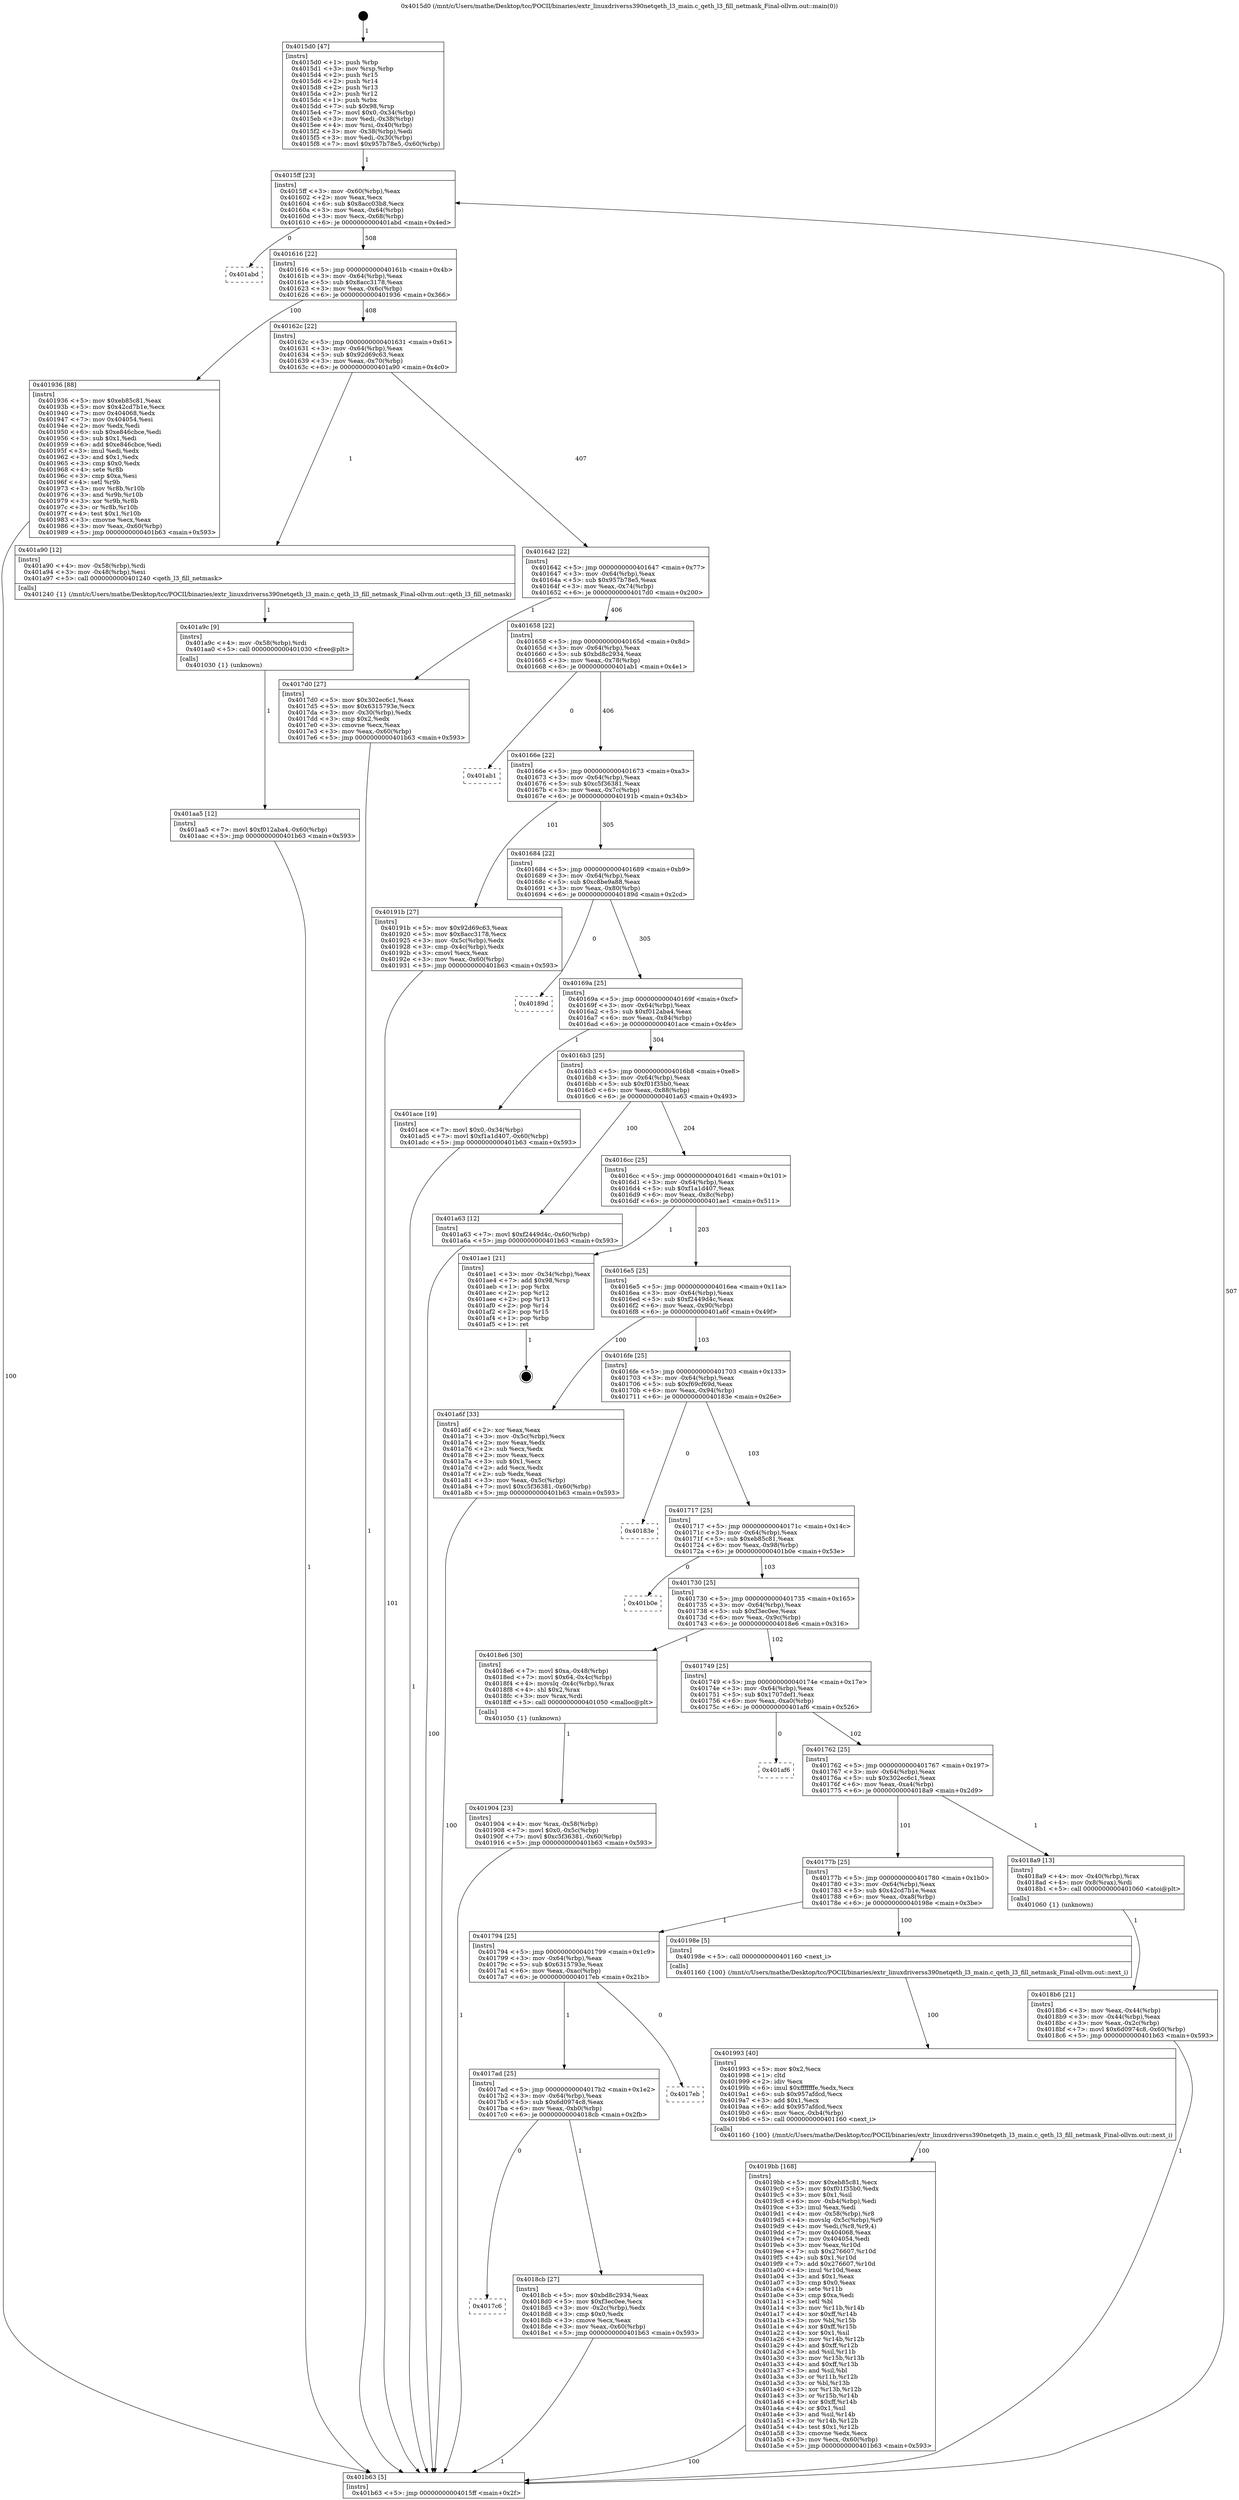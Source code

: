 digraph "0x4015d0" {
  label = "0x4015d0 (/mnt/c/Users/mathe/Desktop/tcc/POCII/binaries/extr_linuxdriverss390netqeth_l3_main.c_qeth_l3_fill_netmask_Final-ollvm.out::main(0))"
  labelloc = "t"
  node[shape=record]

  Entry [label="",width=0.3,height=0.3,shape=circle,fillcolor=black,style=filled]
  "0x4015ff" [label="{
     0x4015ff [23]\l
     | [instrs]\l
     &nbsp;&nbsp;0x4015ff \<+3\>: mov -0x60(%rbp),%eax\l
     &nbsp;&nbsp;0x401602 \<+2\>: mov %eax,%ecx\l
     &nbsp;&nbsp;0x401604 \<+6\>: sub $0x8acc03b8,%ecx\l
     &nbsp;&nbsp;0x40160a \<+3\>: mov %eax,-0x64(%rbp)\l
     &nbsp;&nbsp;0x40160d \<+3\>: mov %ecx,-0x68(%rbp)\l
     &nbsp;&nbsp;0x401610 \<+6\>: je 0000000000401abd \<main+0x4ed\>\l
  }"]
  "0x401abd" [label="{
     0x401abd\l
  }", style=dashed]
  "0x401616" [label="{
     0x401616 [22]\l
     | [instrs]\l
     &nbsp;&nbsp;0x401616 \<+5\>: jmp 000000000040161b \<main+0x4b\>\l
     &nbsp;&nbsp;0x40161b \<+3\>: mov -0x64(%rbp),%eax\l
     &nbsp;&nbsp;0x40161e \<+5\>: sub $0x8acc3178,%eax\l
     &nbsp;&nbsp;0x401623 \<+3\>: mov %eax,-0x6c(%rbp)\l
     &nbsp;&nbsp;0x401626 \<+6\>: je 0000000000401936 \<main+0x366\>\l
  }"]
  Exit [label="",width=0.3,height=0.3,shape=circle,fillcolor=black,style=filled,peripheries=2]
  "0x401936" [label="{
     0x401936 [88]\l
     | [instrs]\l
     &nbsp;&nbsp;0x401936 \<+5\>: mov $0xeb85c81,%eax\l
     &nbsp;&nbsp;0x40193b \<+5\>: mov $0x42cd7b1e,%ecx\l
     &nbsp;&nbsp;0x401940 \<+7\>: mov 0x404068,%edx\l
     &nbsp;&nbsp;0x401947 \<+7\>: mov 0x404054,%esi\l
     &nbsp;&nbsp;0x40194e \<+2\>: mov %edx,%edi\l
     &nbsp;&nbsp;0x401950 \<+6\>: sub $0xe846cbce,%edi\l
     &nbsp;&nbsp;0x401956 \<+3\>: sub $0x1,%edi\l
     &nbsp;&nbsp;0x401959 \<+6\>: add $0xe846cbce,%edi\l
     &nbsp;&nbsp;0x40195f \<+3\>: imul %edi,%edx\l
     &nbsp;&nbsp;0x401962 \<+3\>: and $0x1,%edx\l
     &nbsp;&nbsp;0x401965 \<+3\>: cmp $0x0,%edx\l
     &nbsp;&nbsp;0x401968 \<+4\>: sete %r8b\l
     &nbsp;&nbsp;0x40196c \<+3\>: cmp $0xa,%esi\l
     &nbsp;&nbsp;0x40196f \<+4\>: setl %r9b\l
     &nbsp;&nbsp;0x401973 \<+3\>: mov %r8b,%r10b\l
     &nbsp;&nbsp;0x401976 \<+3\>: and %r9b,%r10b\l
     &nbsp;&nbsp;0x401979 \<+3\>: xor %r9b,%r8b\l
     &nbsp;&nbsp;0x40197c \<+3\>: or %r8b,%r10b\l
     &nbsp;&nbsp;0x40197f \<+4\>: test $0x1,%r10b\l
     &nbsp;&nbsp;0x401983 \<+3\>: cmovne %ecx,%eax\l
     &nbsp;&nbsp;0x401986 \<+3\>: mov %eax,-0x60(%rbp)\l
     &nbsp;&nbsp;0x401989 \<+5\>: jmp 0000000000401b63 \<main+0x593\>\l
  }"]
  "0x40162c" [label="{
     0x40162c [22]\l
     | [instrs]\l
     &nbsp;&nbsp;0x40162c \<+5\>: jmp 0000000000401631 \<main+0x61\>\l
     &nbsp;&nbsp;0x401631 \<+3\>: mov -0x64(%rbp),%eax\l
     &nbsp;&nbsp;0x401634 \<+5\>: sub $0x92d69c63,%eax\l
     &nbsp;&nbsp;0x401639 \<+3\>: mov %eax,-0x70(%rbp)\l
     &nbsp;&nbsp;0x40163c \<+6\>: je 0000000000401a90 \<main+0x4c0\>\l
  }"]
  "0x401aa5" [label="{
     0x401aa5 [12]\l
     | [instrs]\l
     &nbsp;&nbsp;0x401aa5 \<+7\>: movl $0xf012aba4,-0x60(%rbp)\l
     &nbsp;&nbsp;0x401aac \<+5\>: jmp 0000000000401b63 \<main+0x593\>\l
  }"]
  "0x401a90" [label="{
     0x401a90 [12]\l
     | [instrs]\l
     &nbsp;&nbsp;0x401a90 \<+4\>: mov -0x58(%rbp),%rdi\l
     &nbsp;&nbsp;0x401a94 \<+3\>: mov -0x48(%rbp),%esi\l
     &nbsp;&nbsp;0x401a97 \<+5\>: call 0000000000401240 \<qeth_l3_fill_netmask\>\l
     | [calls]\l
     &nbsp;&nbsp;0x401240 \{1\} (/mnt/c/Users/mathe/Desktop/tcc/POCII/binaries/extr_linuxdriverss390netqeth_l3_main.c_qeth_l3_fill_netmask_Final-ollvm.out::qeth_l3_fill_netmask)\l
  }"]
  "0x401642" [label="{
     0x401642 [22]\l
     | [instrs]\l
     &nbsp;&nbsp;0x401642 \<+5\>: jmp 0000000000401647 \<main+0x77\>\l
     &nbsp;&nbsp;0x401647 \<+3\>: mov -0x64(%rbp),%eax\l
     &nbsp;&nbsp;0x40164a \<+5\>: sub $0x957b78e5,%eax\l
     &nbsp;&nbsp;0x40164f \<+3\>: mov %eax,-0x74(%rbp)\l
     &nbsp;&nbsp;0x401652 \<+6\>: je 00000000004017d0 \<main+0x200\>\l
  }"]
  "0x401a9c" [label="{
     0x401a9c [9]\l
     | [instrs]\l
     &nbsp;&nbsp;0x401a9c \<+4\>: mov -0x58(%rbp),%rdi\l
     &nbsp;&nbsp;0x401aa0 \<+5\>: call 0000000000401030 \<free@plt\>\l
     | [calls]\l
     &nbsp;&nbsp;0x401030 \{1\} (unknown)\l
  }"]
  "0x4017d0" [label="{
     0x4017d0 [27]\l
     | [instrs]\l
     &nbsp;&nbsp;0x4017d0 \<+5\>: mov $0x302ec6c1,%eax\l
     &nbsp;&nbsp;0x4017d5 \<+5\>: mov $0x6315793e,%ecx\l
     &nbsp;&nbsp;0x4017da \<+3\>: mov -0x30(%rbp),%edx\l
     &nbsp;&nbsp;0x4017dd \<+3\>: cmp $0x2,%edx\l
     &nbsp;&nbsp;0x4017e0 \<+3\>: cmovne %ecx,%eax\l
     &nbsp;&nbsp;0x4017e3 \<+3\>: mov %eax,-0x60(%rbp)\l
     &nbsp;&nbsp;0x4017e6 \<+5\>: jmp 0000000000401b63 \<main+0x593\>\l
  }"]
  "0x401658" [label="{
     0x401658 [22]\l
     | [instrs]\l
     &nbsp;&nbsp;0x401658 \<+5\>: jmp 000000000040165d \<main+0x8d\>\l
     &nbsp;&nbsp;0x40165d \<+3\>: mov -0x64(%rbp),%eax\l
     &nbsp;&nbsp;0x401660 \<+5\>: sub $0xbd8c2934,%eax\l
     &nbsp;&nbsp;0x401665 \<+3\>: mov %eax,-0x78(%rbp)\l
     &nbsp;&nbsp;0x401668 \<+6\>: je 0000000000401ab1 \<main+0x4e1\>\l
  }"]
  "0x401b63" [label="{
     0x401b63 [5]\l
     | [instrs]\l
     &nbsp;&nbsp;0x401b63 \<+5\>: jmp 00000000004015ff \<main+0x2f\>\l
  }"]
  "0x4015d0" [label="{
     0x4015d0 [47]\l
     | [instrs]\l
     &nbsp;&nbsp;0x4015d0 \<+1\>: push %rbp\l
     &nbsp;&nbsp;0x4015d1 \<+3\>: mov %rsp,%rbp\l
     &nbsp;&nbsp;0x4015d4 \<+2\>: push %r15\l
     &nbsp;&nbsp;0x4015d6 \<+2\>: push %r14\l
     &nbsp;&nbsp;0x4015d8 \<+2\>: push %r13\l
     &nbsp;&nbsp;0x4015da \<+2\>: push %r12\l
     &nbsp;&nbsp;0x4015dc \<+1\>: push %rbx\l
     &nbsp;&nbsp;0x4015dd \<+7\>: sub $0x98,%rsp\l
     &nbsp;&nbsp;0x4015e4 \<+7\>: movl $0x0,-0x34(%rbp)\l
     &nbsp;&nbsp;0x4015eb \<+3\>: mov %edi,-0x38(%rbp)\l
     &nbsp;&nbsp;0x4015ee \<+4\>: mov %rsi,-0x40(%rbp)\l
     &nbsp;&nbsp;0x4015f2 \<+3\>: mov -0x38(%rbp),%edi\l
     &nbsp;&nbsp;0x4015f5 \<+3\>: mov %edi,-0x30(%rbp)\l
     &nbsp;&nbsp;0x4015f8 \<+7\>: movl $0x957b78e5,-0x60(%rbp)\l
  }"]
  "0x4019bb" [label="{
     0x4019bb [168]\l
     | [instrs]\l
     &nbsp;&nbsp;0x4019bb \<+5\>: mov $0xeb85c81,%ecx\l
     &nbsp;&nbsp;0x4019c0 \<+5\>: mov $0xf01f35b0,%edx\l
     &nbsp;&nbsp;0x4019c5 \<+3\>: mov $0x1,%sil\l
     &nbsp;&nbsp;0x4019c8 \<+6\>: mov -0xb4(%rbp),%edi\l
     &nbsp;&nbsp;0x4019ce \<+3\>: imul %eax,%edi\l
     &nbsp;&nbsp;0x4019d1 \<+4\>: mov -0x58(%rbp),%r8\l
     &nbsp;&nbsp;0x4019d5 \<+4\>: movslq -0x5c(%rbp),%r9\l
     &nbsp;&nbsp;0x4019d9 \<+4\>: mov %edi,(%r8,%r9,4)\l
     &nbsp;&nbsp;0x4019dd \<+7\>: mov 0x404068,%eax\l
     &nbsp;&nbsp;0x4019e4 \<+7\>: mov 0x404054,%edi\l
     &nbsp;&nbsp;0x4019eb \<+3\>: mov %eax,%r10d\l
     &nbsp;&nbsp;0x4019ee \<+7\>: sub $0x276607,%r10d\l
     &nbsp;&nbsp;0x4019f5 \<+4\>: sub $0x1,%r10d\l
     &nbsp;&nbsp;0x4019f9 \<+7\>: add $0x276607,%r10d\l
     &nbsp;&nbsp;0x401a00 \<+4\>: imul %r10d,%eax\l
     &nbsp;&nbsp;0x401a04 \<+3\>: and $0x1,%eax\l
     &nbsp;&nbsp;0x401a07 \<+3\>: cmp $0x0,%eax\l
     &nbsp;&nbsp;0x401a0a \<+4\>: sete %r11b\l
     &nbsp;&nbsp;0x401a0e \<+3\>: cmp $0xa,%edi\l
     &nbsp;&nbsp;0x401a11 \<+3\>: setl %bl\l
     &nbsp;&nbsp;0x401a14 \<+3\>: mov %r11b,%r14b\l
     &nbsp;&nbsp;0x401a17 \<+4\>: xor $0xff,%r14b\l
     &nbsp;&nbsp;0x401a1b \<+3\>: mov %bl,%r15b\l
     &nbsp;&nbsp;0x401a1e \<+4\>: xor $0xff,%r15b\l
     &nbsp;&nbsp;0x401a22 \<+4\>: xor $0x1,%sil\l
     &nbsp;&nbsp;0x401a26 \<+3\>: mov %r14b,%r12b\l
     &nbsp;&nbsp;0x401a29 \<+4\>: and $0xff,%r12b\l
     &nbsp;&nbsp;0x401a2d \<+3\>: and %sil,%r11b\l
     &nbsp;&nbsp;0x401a30 \<+3\>: mov %r15b,%r13b\l
     &nbsp;&nbsp;0x401a33 \<+4\>: and $0xff,%r13b\l
     &nbsp;&nbsp;0x401a37 \<+3\>: and %sil,%bl\l
     &nbsp;&nbsp;0x401a3a \<+3\>: or %r11b,%r12b\l
     &nbsp;&nbsp;0x401a3d \<+3\>: or %bl,%r13b\l
     &nbsp;&nbsp;0x401a40 \<+3\>: xor %r13b,%r12b\l
     &nbsp;&nbsp;0x401a43 \<+3\>: or %r15b,%r14b\l
     &nbsp;&nbsp;0x401a46 \<+4\>: xor $0xff,%r14b\l
     &nbsp;&nbsp;0x401a4a \<+4\>: or $0x1,%sil\l
     &nbsp;&nbsp;0x401a4e \<+3\>: and %sil,%r14b\l
     &nbsp;&nbsp;0x401a51 \<+3\>: or %r14b,%r12b\l
     &nbsp;&nbsp;0x401a54 \<+4\>: test $0x1,%r12b\l
     &nbsp;&nbsp;0x401a58 \<+3\>: cmovne %edx,%ecx\l
     &nbsp;&nbsp;0x401a5b \<+3\>: mov %ecx,-0x60(%rbp)\l
     &nbsp;&nbsp;0x401a5e \<+5\>: jmp 0000000000401b63 \<main+0x593\>\l
  }"]
  "0x401ab1" [label="{
     0x401ab1\l
  }", style=dashed]
  "0x40166e" [label="{
     0x40166e [22]\l
     | [instrs]\l
     &nbsp;&nbsp;0x40166e \<+5\>: jmp 0000000000401673 \<main+0xa3\>\l
     &nbsp;&nbsp;0x401673 \<+3\>: mov -0x64(%rbp),%eax\l
     &nbsp;&nbsp;0x401676 \<+5\>: sub $0xc5f36381,%eax\l
     &nbsp;&nbsp;0x40167b \<+3\>: mov %eax,-0x7c(%rbp)\l
     &nbsp;&nbsp;0x40167e \<+6\>: je 000000000040191b \<main+0x34b\>\l
  }"]
  "0x401993" [label="{
     0x401993 [40]\l
     | [instrs]\l
     &nbsp;&nbsp;0x401993 \<+5\>: mov $0x2,%ecx\l
     &nbsp;&nbsp;0x401998 \<+1\>: cltd\l
     &nbsp;&nbsp;0x401999 \<+2\>: idiv %ecx\l
     &nbsp;&nbsp;0x40199b \<+6\>: imul $0xfffffffe,%edx,%ecx\l
     &nbsp;&nbsp;0x4019a1 \<+6\>: sub $0x957afdcd,%ecx\l
     &nbsp;&nbsp;0x4019a7 \<+3\>: add $0x1,%ecx\l
     &nbsp;&nbsp;0x4019aa \<+6\>: add $0x957afdcd,%ecx\l
     &nbsp;&nbsp;0x4019b0 \<+6\>: mov %ecx,-0xb4(%rbp)\l
     &nbsp;&nbsp;0x4019b6 \<+5\>: call 0000000000401160 \<next_i\>\l
     | [calls]\l
     &nbsp;&nbsp;0x401160 \{100\} (/mnt/c/Users/mathe/Desktop/tcc/POCII/binaries/extr_linuxdriverss390netqeth_l3_main.c_qeth_l3_fill_netmask_Final-ollvm.out::next_i)\l
  }"]
  "0x40191b" [label="{
     0x40191b [27]\l
     | [instrs]\l
     &nbsp;&nbsp;0x40191b \<+5\>: mov $0x92d69c63,%eax\l
     &nbsp;&nbsp;0x401920 \<+5\>: mov $0x8acc3178,%ecx\l
     &nbsp;&nbsp;0x401925 \<+3\>: mov -0x5c(%rbp),%edx\l
     &nbsp;&nbsp;0x401928 \<+3\>: cmp -0x4c(%rbp),%edx\l
     &nbsp;&nbsp;0x40192b \<+3\>: cmovl %ecx,%eax\l
     &nbsp;&nbsp;0x40192e \<+3\>: mov %eax,-0x60(%rbp)\l
     &nbsp;&nbsp;0x401931 \<+5\>: jmp 0000000000401b63 \<main+0x593\>\l
  }"]
  "0x401684" [label="{
     0x401684 [22]\l
     | [instrs]\l
     &nbsp;&nbsp;0x401684 \<+5\>: jmp 0000000000401689 \<main+0xb9\>\l
     &nbsp;&nbsp;0x401689 \<+3\>: mov -0x64(%rbp),%eax\l
     &nbsp;&nbsp;0x40168c \<+5\>: sub $0xc8be9a88,%eax\l
     &nbsp;&nbsp;0x401691 \<+3\>: mov %eax,-0x80(%rbp)\l
     &nbsp;&nbsp;0x401694 \<+6\>: je 000000000040189d \<main+0x2cd\>\l
  }"]
  "0x401904" [label="{
     0x401904 [23]\l
     | [instrs]\l
     &nbsp;&nbsp;0x401904 \<+4\>: mov %rax,-0x58(%rbp)\l
     &nbsp;&nbsp;0x401908 \<+7\>: movl $0x0,-0x5c(%rbp)\l
     &nbsp;&nbsp;0x40190f \<+7\>: movl $0xc5f36381,-0x60(%rbp)\l
     &nbsp;&nbsp;0x401916 \<+5\>: jmp 0000000000401b63 \<main+0x593\>\l
  }"]
  "0x40189d" [label="{
     0x40189d\l
  }", style=dashed]
  "0x40169a" [label="{
     0x40169a [25]\l
     | [instrs]\l
     &nbsp;&nbsp;0x40169a \<+5\>: jmp 000000000040169f \<main+0xcf\>\l
     &nbsp;&nbsp;0x40169f \<+3\>: mov -0x64(%rbp),%eax\l
     &nbsp;&nbsp;0x4016a2 \<+5\>: sub $0xf012aba4,%eax\l
     &nbsp;&nbsp;0x4016a7 \<+6\>: mov %eax,-0x84(%rbp)\l
     &nbsp;&nbsp;0x4016ad \<+6\>: je 0000000000401ace \<main+0x4fe\>\l
  }"]
  "0x4017c6" [label="{
     0x4017c6\l
  }", style=dashed]
  "0x401ace" [label="{
     0x401ace [19]\l
     | [instrs]\l
     &nbsp;&nbsp;0x401ace \<+7\>: movl $0x0,-0x34(%rbp)\l
     &nbsp;&nbsp;0x401ad5 \<+7\>: movl $0xf1a1d407,-0x60(%rbp)\l
     &nbsp;&nbsp;0x401adc \<+5\>: jmp 0000000000401b63 \<main+0x593\>\l
  }"]
  "0x4016b3" [label="{
     0x4016b3 [25]\l
     | [instrs]\l
     &nbsp;&nbsp;0x4016b3 \<+5\>: jmp 00000000004016b8 \<main+0xe8\>\l
     &nbsp;&nbsp;0x4016b8 \<+3\>: mov -0x64(%rbp),%eax\l
     &nbsp;&nbsp;0x4016bb \<+5\>: sub $0xf01f35b0,%eax\l
     &nbsp;&nbsp;0x4016c0 \<+6\>: mov %eax,-0x88(%rbp)\l
     &nbsp;&nbsp;0x4016c6 \<+6\>: je 0000000000401a63 \<main+0x493\>\l
  }"]
  "0x4018cb" [label="{
     0x4018cb [27]\l
     | [instrs]\l
     &nbsp;&nbsp;0x4018cb \<+5\>: mov $0xbd8c2934,%eax\l
     &nbsp;&nbsp;0x4018d0 \<+5\>: mov $0xf3ec0ee,%ecx\l
     &nbsp;&nbsp;0x4018d5 \<+3\>: mov -0x2c(%rbp),%edx\l
     &nbsp;&nbsp;0x4018d8 \<+3\>: cmp $0x0,%edx\l
     &nbsp;&nbsp;0x4018db \<+3\>: cmove %ecx,%eax\l
     &nbsp;&nbsp;0x4018de \<+3\>: mov %eax,-0x60(%rbp)\l
     &nbsp;&nbsp;0x4018e1 \<+5\>: jmp 0000000000401b63 \<main+0x593\>\l
  }"]
  "0x401a63" [label="{
     0x401a63 [12]\l
     | [instrs]\l
     &nbsp;&nbsp;0x401a63 \<+7\>: movl $0xf2449d4c,-0x60(%rbp)\l
     &nbsp;&nbsp;0x401a6a \<+5\>: jmp 0000000000401b63 \<main+0x593\>\l
  }"]
  "0x4016cc" [label="{
     0x4016cc [25]\l
     | [instrs]\l
     &nbsp;&nbsp;0x4016cc \<+5\>: jmp 00000000004016d1 \<main+0x101\>\l
     &nbsp;&nbsp;0x4016d1 \<+3\>: mov -0x64(%rbp),%eax\l
     &nbsp;&nbsp;0x4016d4 \<+5\>: sub $0xf1a1d407,%eax\l
     &nbsp;&nbsp;0x4016d9 \<+6\>: mov %eax,-0x8c(%rbp)\l
     &nbsp;&nbsp;0x4016df \<+6\>: je 0000000000401ae1 \<main+0x511\>\l
  }"]
  "0x4017ad" [label="{
     0x4017ad [25]\l
     | [instrs]\l
     &nbsp;&nbsp;0x4017ad \<+5\>: jmp 00000000004017b2 \<main+0x1e2\>\l
     &nbsp;&nbsp;0x4017b2 \<+3\>: mov -0x64(%rbp),%eax\l
     &nbsp;&nbsp;0x4017b5 \<+5\>: sub $0x6d0974c8,%eax\l
     &nbsp;&nbsp;0x4017ba \<+6\>: mov %eax,-0xb0(%rbp)\l
     &nbsp;&nbsp;0x4017c0 \<+6\>: je 00000000004018cb \<main+0x2fb\>\l
  }"]
  "0x401ae1" [label="{
     0x401ae1 [21]\l
     | [instrs]\l
     &nbsp;&nbsp;0x401ae1 \<+3\>: mov -0x34(%rbp),%eax\l
     &nbsp;&nbsp;0x401ae4 \<+7\>: add $0x98,%rsp\l
     &nbsp;&nbsp;0x401aeb \<+1\>: pop %rbx\l
     &nbsp;&nbsp;0x401aec \<+2\>: pop %r12\l
     &nbsp;&nbsp;0x401aee \<+2\>: pop %r13\l
     &nbsp;&nbsp;0x401af0 \<+2\>: pop %r14\l
     &nbsp;&nbsp;0x401af2 \<+2\>: pop %r15\l
     &nbsp;&nbsp;0x401af4 \<+1\>: pop %rbp\l
     &nbsp;&nbsp;0x401af5 \<+1\>: ret\l
  }"]
  "0x4016e5" [label="{
     0x4016e5 [25]\l
     | [instrs]\l
     &nbsp;&nbsp;0x4016e5 \<+5\>: jmp 00000000004016ea \<main+0x11a\>\l
     &nbsp;&nbsp;0x4016ea \<+3\>: mov -0x64(%rbp),%eax\l
     &nbsp;&nbsp;0x4016ed \<+5\>: sub $0xf2449d4c,%eax\l
     &nbsp;&nbsp;0x4016f2 \<+6\>: mov %eax,-0x90(%rbp)\l
     &nbsp;&nbsp;0x4016f8 \<+6\>: je 0000000000401a6f \<main+0x49f\>\l
  }"]
  "0x4017eb" [label="{
     0x4017eb\l
  }", style=dashed]
  "0x401a6f" [label="{
     0x401a6f [33]\l
     | [instrs]\l
     &nbsp;&nbsp;0x401a6f \<+2\>: xor %eax,%eax\l
     &nbsp;&nbsp;0x401a71 \<+3\>: mov -0x5c(%rbp),%ecx\l
     &nbsp;&nbsp;0x401a74 \<+2\>: mov %eax,%edx\l
     &nbsp;&nbsp;0x401a76 \<+2\>: sub %ecx,%edx\l
     &nbsp;&nbsp;0x401a78 \<+2\>: mov %eax,%ecx\l
     &nbsp;&nbsp;0x401a7a \<+3\>: sub $0x1,%ecx\l
     &nbsp;&nbsp;0x401a7d \<+2\>: add %ecx,%edx\l
     &nbsp;&nbsp;0x401a7f \<+2\>: sub %edx,%eax\l
     &nbsp;&nbsp;0x401a81 \<+3\>: mov %eax,-0x5c(%rbp)\l
     &nbsp;&nbsp;0x401a84 \<+7\>: movl $0xc5f36381,-0x60(%rbp)\l
     &nbsp;&nbsp;0x401a8b \<+5\>: jmp 0000000000401b63 \<main+0x593\>\l
  }"]
  "0x4016fe" [label="{
     0x4016fe [25]\l
     | [instrs]\l
     &nbsp;&nbsp;0x4016fe \<+5\>: jmp 0000000000401703 \<main+0x133\>\l
     &nbsp;&nbsp;0x401703 \<+3\>: mov -0x64(%rbp),%eax\l
     &nbsp;&nbsp;0x401706 \<+5\>: sub $0xf69cf69d,%eax\l
     &nbsp;&nbsp;0x40170b \<+6\>: mov %eax,-0x94(%rbp)\l
     &nbsp;&nbsp;0x401711 \<+6\>: je 000000000040183e \<main+0x26e\>\l
  }"]
  "0x401794" [label="{
     0x401794 [25]\l
     | [instrs]\l
     &nbsp;&nbsp;0x401794 \<+5\>: jmp 0000000000401799 \<main+0x1c9\>\l
     &nbsp;&nbsp;0x401799 \<+3\>: mov -0x64(%rbp),%eax\l
     &nbsp;&nbsp;0x40179c \<+5\>: sub $0x6315793e,%eax\l
     &nbsp;&nbsp;0x4017a1 \<+6\>: mov %eax,-0xac(%rbp)\l
     &nbsp;&nbsp;0x4017a7 \<+6\>: je 00000000004017eb \<main+0x21b\>\l
  }"]
  "0x40183e" [label="{
     0x40183e\l
  }", style=dashed]
  "0x401717" [label="{
     0x401717 [25]\l
     | [instrs]\l
     &nbsp;&nbsp;0x401717 \<+5\>: jmp 000000000040171c \<main+0x14c\>\l
     &nbsp;&nbsp;0x40171c \<+3\>: mov -0x64(%rbp),%eax\l
     &nbsp;&nbsp;0x40171f \<+5\>: sub $0xeb85c81,%eax\l
     &nbsp;&nbsp;0x401724 \<+6\>: mov %eax,-0x98(%rbp)\l
     &nbsp;&nbsp;0x40172a \<+6\>: je 0000000000401b0e \<main+0x53e\>\l
  }"]
  "0x40198e" [label="{
     0x40198e [5]\l
     | [instrs]\l
     &nbsp;&nbsp;0x40198e \<+5\>: call 0000000000401160 \<next_i\>\l
     | [calls]\l
     &nbsp;&nbsp;0x401160 \{100\} (/mnt/c/Users/mathe/Desktop/tcc/POCII/binaries/extr_linuxdriverss390netqeth_l3_main.c_qeth_l3_fill_netmask_Final-ollvm.out::next_i)\l
  }"]
  "0x401b0e" [label="{
     0x401b0e\l
  }", style=dashed]
  "0x401730" [label="{
     0x401730 [25]\l
     | [instrs]\l
     &nbsp;&nbsp;0x401730 \<+5\>: jmp 0000000000401735 \<main+0x165\>\l
     &nbsp;&nbsp;0x401735 \<+3\>: mov -0x64(%rbp),%eax\l
     &nbsp;&nbsp;0x401738 \<+5\>: sub $0xf3ec0ee,%eax\l
     &nbsp;&nbsp;0x40173d \<+6\>: mov %eax,-0x9c(%rbp)\l
     &nbsp;&nbsp;0x401743 \<+6\>: je 00000000004018e6 \<main+0x316\>\l
  }"]
  "0x4018b6" [label="{
     0x4018b6 [21]\l
     | [instrs]\l
     &nbsp;&nbsp;0x4018b6 \<+3\>: mov %eax,-0x44(%rbp)\l
     &nbsp;&nbsp;0x4018b9 \<+3\>: mov -0x44(%rbp),%eax\l
     &nbsp;&nbsp;0x4018bc \<+3\>: mov %eax,-0x2c(%rbp)\l
     &nbsp;&nbsp;0x4018bf \<+7\>: movl $0x6d0974c8,-0x60(%rbp)\l
     &nbsp;&nbsp;0x4018c6 \<+5\>: jmp 0000000000401b63 \<main+0x593\>\l
  }"]
  "0x4018e6" [label="{
     0x4018e6 [30]\l
     | [instrs]\l
     &nbsp;&nbsp;0x4018e6 \<+7\>: movl $0xa,-0x48(%rbp)\l
     &nbsp;&nbsp;0x4018ed \<+7\>: movl $0x64,-0x4c(%rbp)\l
     &nbsp;&nbsp;0x4018f4 \<+4\>: movslq -0x4c(%rbp),%rax\l
     &nbsp;&nbsp;0x4018f8 \<+4\>: shl $0x2,%rax\l
     &nbsp;&nbsp;0x4018fc \<+3\>: mov %rax,%rdi\l
     &nbsp;&nbsp;0x4018ff \<+5\>: call 0000000000401050 \<malloc@plt\>\l
     | [calls]\l
     &nbsp;&nbsp;0x401050 \{1\} (unknown)\l
  }"]
  "0x401749" [label="{
     0x401749 [25]\l
     | [instrs]\l
     &nbsp;&nbsp;0x401749 \<+5\>: jmp 000000000040174e \<main+0x17e\>\l
     &nbsp;&nbsp;0x40174e \<+3\>: mov -0x64(%rbp),%eax\l
     &nbsp;&nbsp;0x401751 \<+5\>: sub $0x1707def1,%eax\l
     &nbsp;&nbsp;0x401756 \<+6\>: mov %eax,-0xa0(%rbp)\l
     &nbsp;&nbsp;0x40175c \<+6\>: je 0000000000401af6 \<main+0x526\>\l
  }"]
  "0x40177b" [label="{
     0x40177b [25]\l
     | [instrs]\l
     &nbsp;&nbsp;0x40177b \<+5\>: jmp 0000000000401780 \<main+0x1b0\>\l
     &nbsp;&nbsp;0x401780 \<+3\>: mov -0x64(%rbp),%eax\l
     &nbsp;&nbsp;0x401783 \<+5\>: sub $0x42cd7b1e,%eax\l
     &nbsp;&nbsp;0x401788 \<+6\>: mov %eax,-0xa8(%rbp)\l
     &nbsp;&nbsp;0x40178e \<+6\>: je 000000000040198e \<main+0x3be\>\l
  }"]
  "0x401af6" [label="{
     0x401af6\l
  }", style=dashed]
  "0x401762" [label="{
     0x401762 [25]\l
     | [instrs]\l
     &nbsp;&nbsp;0x401762 \<+5\>: jmp 0000000000401767 \<main+0x197\>\l
     &nbsp;&nbsp;0x401767 \<+3\>: mov -0x64(%rbp),%eax\l
     &nbsp;&nbsp;0x40176a \<+5\>: sub $0x302ec6c1,%eax\l
     &nbsp;&nbsp;0x40176f \<+6\>: mov %eax,-0xa4(%rbp)\l
     &nbsp;&nbsp;0x401775 \<+6\>: je 00000000004018a9 \<main+0x2d9\>\l
  }"]
  "0x4018a9" [label="{
     0x4018a9 [13]\l
     | [instrs]\l
     &nbsp;&nbsp;0x4018a9 \<+4\>: mov -0x40(%rbp),%rax\l
     &nbsp;&nbsp;0x4018ad \<+4\>: mov 0x8(%rax),%rdi\l
     &nbsp;&nbsp;0x4018b1 \<+5\>: call 0000000000401060 \<atoi@plt\>\l
     | [calls]\l
     &nbsp;&nbsp;0x401060 \{1\} (unknown)\l
  }"]
  Entry -> "0x4015d0" [label=" 1"]
  "0x4015ff" -> "0x401abd" [label=" 0"]
  "0x4015ff" -> "0x401616" [label=" 508"]
  "0x401ae1" -> Exit [label=" 1"]
  "0x401616" -> "0x401936" [label=" 100"]
  "0x401616" -> "0x40162c" [label=" 408"]
  "0x401ace" -> "0x401b63" [label=" 1"]
  "0x40162c" -> "0x401a90" [label=" 1"]
  "0x40162c" -> "0x401642" [label=" 407"]
  "0x401aa5" -> "0x401b63" [label=" 1"]
  "0x401642" -> "0x4017d0" [label=" 1"]
  "0x401642" -> "0x401658" [label=" 406"]
  "0x4017d0" -> "0x401b63" [label=" 1"]
  "0x4015d0" -> "0x4015ff" [label=" 1"]
  "0x401b63" -> "0x4015ff" [label=" 507"]
  "0x401a9c" -> "0x401aa5" [label=" 1"]
  "0x401658" -> "0x401ab1" [label=" 0"]
  "0x401658" -> "0x40166e" [label=" 406"]
  "0x401a90" -> "0x401a9c" [label=" 1"]
  "0x40166e" -> "0x40191b" [label=" 101"]
  "0x40166e" -> "0x401684" [label=" 305"]
  "0x401a6f" -> "0x401b63" [label=" 100"]
  "0x401684" -> "0x40189d" [label=" 0"]
  "0x401684" -> "0x40169a" [label=" 305"]
  "0x401a63" -> "0x401b63" [label=" 100"]
  "0x40169a" -> "0x401ace" [label=" 1"]
  "0x40169a" -> "0x4016b3" [label=" 304"]
  "0x4019bb" -> "0x401b63" [label=" 100"]
  "0x4016b3" -> "0x401a63" [label=" 100"]
  "0x4016b3" -> "0x4016cc" [label=" 204"]
  "0x401993" -> "0x4019bb" [label=" 100"]
  "0x4016cc" -> "0x401ae1" [label=" 1"]
  "0x4016cc" -> "0x4016e5" [label=" 203"]
  "0x401936" -> "0x401b63" [label=" 100"]
  "0x4016e5" -> "0x401a6f" [label=" 100"]
  "0x4016e5" -> "0x4016fe" [label=" 103"]
  "0x40191b" -> "0x401b63" [label=" 101"]
  "0x4016fe" -> "0x40183e" [label=" 0"]
  "0x4016fe" -> "0x401717" [label=" 103"]
  "0x4018e6" -> "0x401904" [label=" 1"]
  "0x401717" -> "0x401b0e" [label=" 0"]
  "0x401717" -> "0x401730" [label=" 103"]
  "0x4018cb" -> "0x401b63" [label=" 1"]
  "0x401730" -> "0x4018e6" [label=" 1"]
  "0x401730" -> "0x401749" [label=" 102"]
  "0x4017ad" -> "0x4018cb" [label=" 1"]
  "0x401749" -> "0x401af6" [label=" 0"]
  "0x401749" -> "0x401762" [label=" 102"]
  "0x40198e" -> "0x401993" [label=" 100"]
  "0x401762" -> "0x4018a9" [label=" 1"]
  "0x401762" -> "0x40177b" [label=" 101"]
  "0x4018a9" -> "0x4018b6" [label=" 1"]
  "0x4018b6" -> "0x401b63" [label=" 1"]
  "0x4017ad" -> "0x4017c6" [label=" 0"]
  "0x40177b" -> "0x40198e" [label=" 100"]
  "0x40177b" -> "0x401794" [label=" 1"]
  "0x401904" -> "0x401b63" [label=" 1"]
  "0x401794" -> "0x4017eb" [label=" 0"]
  "0x401794" -> "0x4017ad" [label=" 1"]
}
